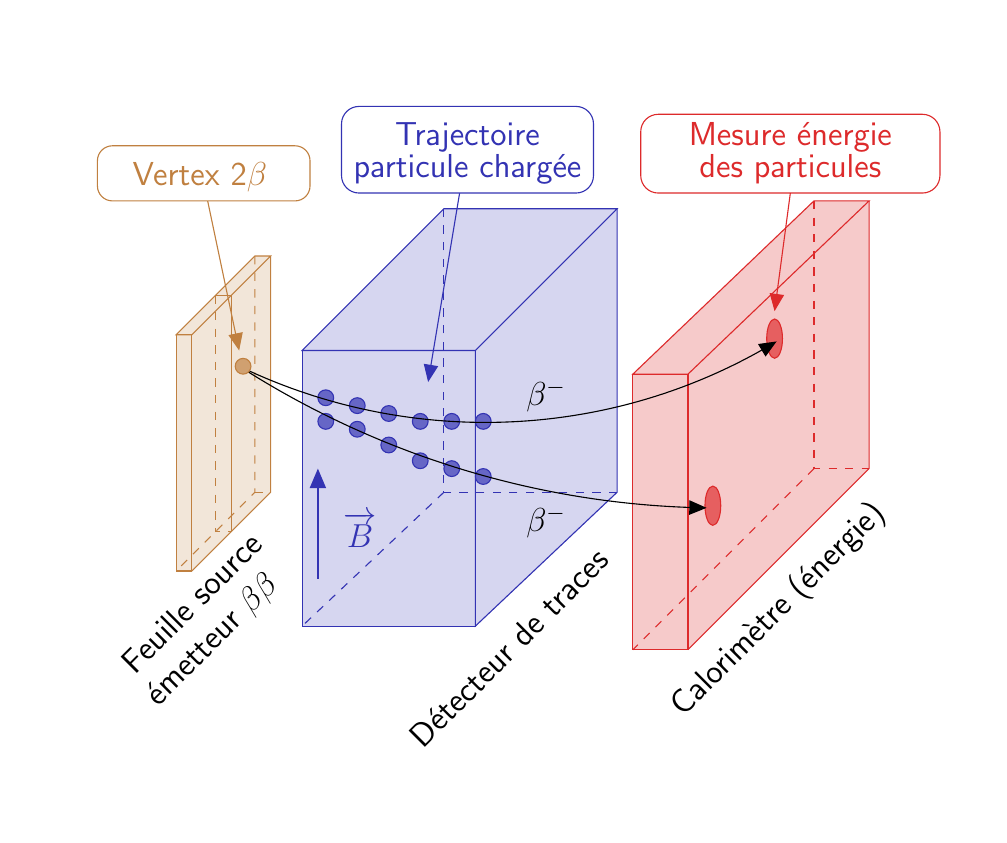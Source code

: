 \definecolor{gray}{RGB}{85,85,85}
\definecolor{blue}{RGB}{51,51,179}
\definecolor{green}{RGB}{105,182,40}
\definecolor{red}{RGB}{221,42,43}
\definecolor{orange}{RGB}{192,128,64}

\begin{tikzpicture}[y=-1cm]
  \sf

  \clip (1,0) rectangle (12.5,10);

  %% source foil
  \path[fill=orange!20] (3.5,2.9) -- (3.3,2.9) -- (2.3,3.9) -- (2.3,6.9) -- (2.5,6.9) -- (3.5,5.9) -- cycle;
  \draw[orange] (3.3,2.9) -- (2.3,3.9) -- (2.5,3.9) -- (3.5,2.9) -- cycle;
  \draw[orange] (3.5,2.9) -- (3.5,5.9) -- (2.5,6.9);
  \draw[dashed,orange] (3.3,2.9) -- (3.3,5.9) -- (2.3,6.9);
  \draw[dashed,orange] (3.3,5.9) -- (3.4,5.9);
  \draw[orange] (2.3,3.9) -- (2.3,6.9) -- (2.5,6.9) -- (2.5,3.9);
  \draw[orange] (2.8,3.4) -- (3,3.4) -- (3,6.4);
  \draw[dashed,orange] (2.8,3.4) -- (2.8,6.4) -- (3,6.4);

  %% Tracker
  \path[fill=blue!20] (3.9,4.1) -- (5.7,2.3) -- (7.9,2.3) -- (7.9,5.9) -- (6.1,7.6) -- (3.9,7.6) -- cycle;
  \draw[blue] (6.1,4.1) -- (6.1,7.6) -- (7.9,5.9) -- (7.9,2.3);
  \path (3.9,4.1) -- (3.9,7.6) -- (6.1,7.6) -- (7.9,5.9) -- (7.9,2.3) -- (5.6,2.3) -- cycle;
  \draw[dashed,blue] (5.7,5.9) -- (3.9,7.6);
  \draw[blue] (3.9,4.1) -- (5.7,2.3) -- (7.9,2.3) -- (6.1,4.1) -- cycle;
  \draw[blue] (3.9,4.1) -- (3.9,7.6) -- (6.1,7.6) -- (6.1,4.1);
  \draw[dashed,blue] (7.9,5.9) -- (5.7,5.9) -- (5.7,2.3);
  \path (4.3,6.6) node[text=blue,anchor=base west] {\large{}$\overrightarrow{B}$};
  \path[draw=blue,fill=blue!75] (4.2,4.7) circle (0.1cm);
  \path[draw=blue,fill=blue!75] (4.6,4.8) circle (0.1cm);
  \path[draw=blue,fill=blue!75] (5,4.9) circle (0.1cm);
  \path[draw=blue,fill=blue!75] (4.2,5) circle (0.1cm);
  \path[draw=blue,fill=blue!75] (5.4,5) circle (0.1cm);
  \path[draw=blue,fill=blue!75] (5.8,5) circle (0.1cm);
  \path[draw=blue,fill=blue!75] (6.2,5) circle (0.1cm);
  \path[draw=blue,fill=blue!75] (5,5.3) circle (0.1cm);
  \path[draw=blue,fill=blue!75] (5.4,5.5) circle (0.1cm);
  \path[draw=blue,fill=blue!75] (5.8,5.6) circle (0.1cm);
  \path[draw=blue,fill=blue!75] (6.2,5.7) circle (0.1cm);
  \path[draw=blue,fill=blue!75] (4.6,5.1) circle (0.1cm);
  \path[draw=blue,semithick,fill=blue!50,arrows=-triangle 45] (4.1,7) -- (4.1,5.6);
  \path[draw=blue,fill=white,arrows=-triangle 45] (5.9,2.1) -- (5.5,4.5);
  \path[rounded corners=6.3bp,draw=blue,fill=white] (7.6,2.1) rectangle (4.4,1);
  \path (6,1.9) node[text=blue,anchor=base] {\large{}particule charg\'ee};
  \path (6,1.5) node[text=blue,anchor=base] {\large{}Trajectoire};


  \path (11.4,6.1) node[text=black,anchor=base east,rotate=45.0] {\large{}Calorimètre (énergie)};
  \path (7.9,6.7) node[text=black,anchor=base east,rotate=45.0] {\large{}Détecteur de traces};
  \path (3.5,6.5) node[text=black,anchor=base east,rotate=45.0] {\large{}Feuille source};
  \path (3.7,7) node[text=black,anchor=base east,rotate=45.0] {\large{}émetteur $\beta\beta$};



  % Calorimètre
  \path[fill=red!25,dashed] (8.1,4.4) -- (8.1,7.9) -- (8.8,7.9) -- (11.1,5.6) -- (11.1,2.2) -- (10.4,2.2) -- cycle;
  \path[draw=red,fill=red!75] (9.9,3.949) ellipse (0.1cm and 0.249cm);
  \path[draw=red,fill=red!75] (9.116,6.071) ellipse (0.1cm and 0.249cm);
  \path[rounded corners=6.3bp,draw=red,fill=white] (12,2.1) rectangle (8.2,1.1);
  \draw[red] (8.1,4.4) rectangle (8.8,7.9);
  \draw[dashed,red] (10.4,5.6) -- (8.1,7.9);
  \draw[dashed,red] (10.4,2.2) -- (10.4,5.6) -- (11.1,5.6);
  \draw[red] (8.8,7.9) -- (11.1,5.6) -- (11.1,2.2);
  \draw[red] (10.4,2.2) -- (11.1,2.2) -- (8.8,4.4) -- (8.1,4.4) -- cycle;
  \path[draw=red,fill=white,arrows=-triangle 45] (10.1,2.1) -- (9.9,3.6);
  \path (10.1,1.5) node[text=red,anchor=base] {\large{}Mesure énergie};
  \path (10.1,1.9) node[text=red,anchor=base] {\large{}des particules};

  % Particle
  \draw[arrows=-triangle 45,black] (9.234,-5.246) +(123:11.346) arc (123:91:11.346);
  \draw[arrows=-triangle 45,black] (6.221,-2.18) +(116:7.192) arc (116:59:7.192);
  \path (7,4.8) node[text=black,anchor=base] {\large{}$\beta^-$};
  \path (7,6.4) node[text=black,anchor=base] {\large{}$\beta^-$};

  %% Vertex
  \path[draw=orange,fill=orange!75] (3.15,4.3) circle (0.1cm);
  \path[draw=orange,fill=white,arrows=-triangle 45] (2.7,2.2) -- (3.1,4.1);
  \path[rounded corners=5.4bp,draw=orange,fill=white] (4,2.2) rectangle (1.3,1.5);
  \path (2.6,2) node[text=orange,anchor=base] {\large{}Vertex 2$\beta$};

\end{tikzpicture}%

%% Configure (x)emacs for this file ...
%% Local Variables:
%% mode: latex
%% End:
